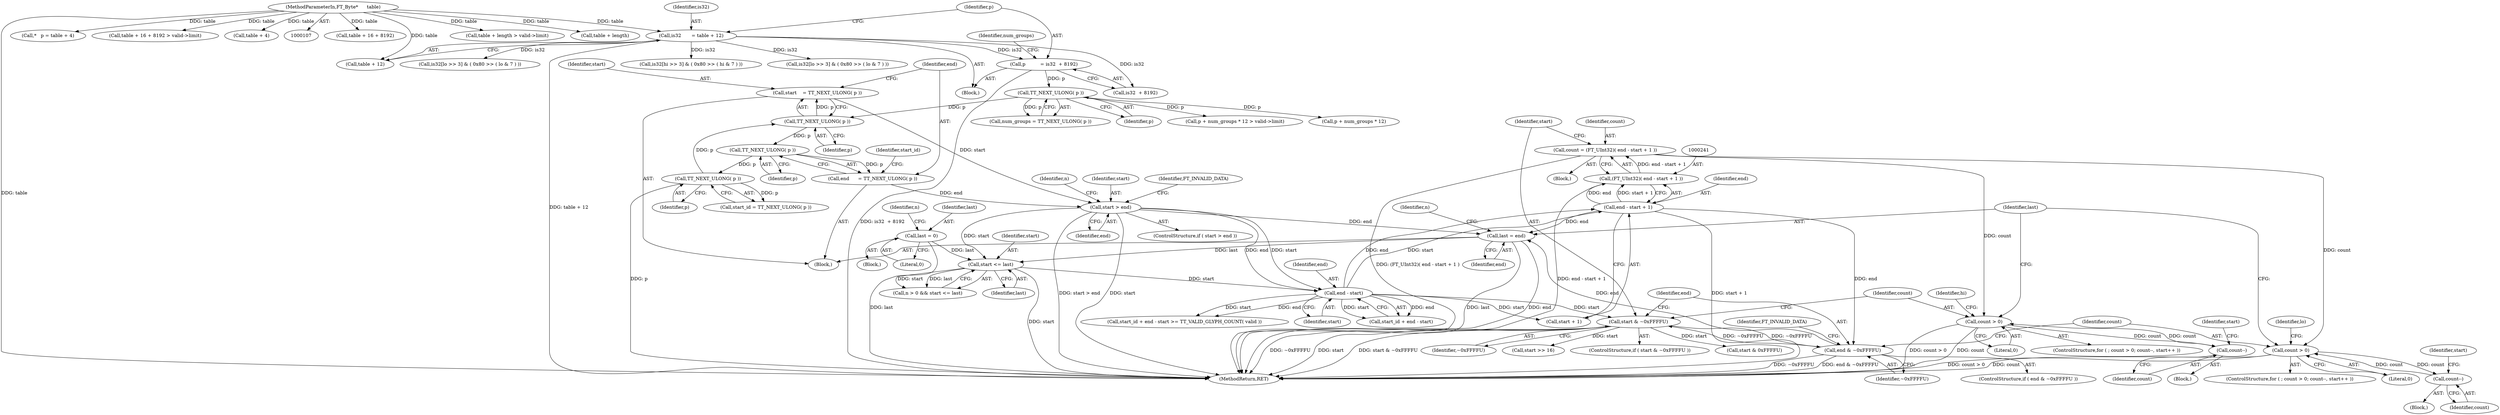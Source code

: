digraph "0_savannah_a18788b14db60ae3673f932249cd02d33a227c4e_1@integer" {
"1000238" [label="(Call,count = (FT_UInt32)( end - start + 1 ))"];
"1000240" [label="(Call,(FT_UInt32)( end - start + 1 ))"];
"1000242" [label="(Call,end - start + 1)"];
"1000232" [label="(Call,end - start)"];
"1000208" [label="(Call,start > end)"];
"1000195" [label="(Call,start    = TT_NEXT_ULONG( p ))"];
"1000197" [label="(Call,TT_NEXT_ULONG( p ))"];
"1000205" [label="(Call,TT_NEXT_ULONG( p ))"];
"1000201" [label="(Call,TT_NEXT_ULONG( p ))"];
"1000160" [label="(Call,TT_NEXT_ULONG( p ))"];
"1000153" [label="(Call,p          = is32  + 8192)"];
"1000148" [label="(Call,is32       = table + 12)"];
"1000108" [label="(MethodParameterIn,FT_Byte*      table)"];
"1000199" [label="(Call,end      = TT_NEXT_ULONG( p ))"];
"1000217" [label="(Call,start <= last)"];
"1000180" [label="(Call,last = 0)"];
"1000345" [label="(Call,last = end)"];
"1000309" [label="(Call,end & ~0xFFFFU)"];
"1000248" [label="(Call,start & ~0xFFFFU)"];
"1000253" [label="(Call,count > 0)"];
"1000257" [label="(Call,count--)"];
"1000314" [label="(Call,count > 0)"];
"1000318" [label="(Call,count--)"];
"1000192" [label="(Block,)"];
"1000317" [label="(Block,)"];
"1000309" [label="(Call,end & ~0xFFFFU)"];
"1000255" [label="(Literal,0)"];
"1000257" [label="(Call,count--)"];
"1000347" [label="(Identifier,end)"];
"1000346" [label="(Identifier,last)"];
"1000108" [label="(MethodParameterIn,FT_Byte*      table)"];
"1000110" [label="(Block,)"];
"1000213" [label="(Call,n > 0 && start <= last)"];
"1000208" [label="(Call,start > end)"];
"1000202" [label="(Identifier,p)"];
"1000239" [label="(Identifier,count)"];
"1000252" [label="(ControlStructure,for ( ; count > 0; count--, start++ ))"];
"1000247" [label="(ControlStructure,if ( start & ~0xFFFFU ))"];
"1000263" [label="(Identifier,hi)"];
"1000161" [label="(Identifier,p)"];
"1000217" [label="(Call,start <= last)"];
"1000148" [label="(Call,is32       = table + 12)"];
"1000258" [label="(Identifier,count)"];
"1000196" [label="(Identifier,start)"];
"1000249" [label="(Identifier,start)"];
"1000243" [label="(Identifier,end)"];
"1000158" [label="(Call,num_groups = TT_NEXT_ULONG( p ))"];
"1000313" [label="(ControlStructure,for ( ; count > 0; count--, start++ ))"];
"1000199" [label="(Call,end      = TT_NEXT_ULONG( p ))"];
"1000200" [label="(Identifier,end)"];
"1000122" [label="(Call,table + 16 + 8192)"];
"1000197" [label="(Call,TT_NEXT_ULONG( p ))"];
"1000240" [label="(Call,(FT_UInt32)( end - start + 1 ))"];
"1000312" [label="(Identifier,FT_INVALID_DATA)"];
"1000278" [label="(Call,is32[hi >> 3] & ( 0x80 >> ( hi & 7 ) ))"];
"1000137" [label="(Call,table + length > valid->limit)"];
"1000230" [label="(Call,start_id + end - start)"];
"1000206" [label="(Identifier,p)"];
"1000229" [label="(Call,start_id + end - start >= TT_VALID_GLYPH_COUNT( valid ))"];
"1000215" [label="(Identifier,n)"];
"1000315" [label="(Identifier,count)"];
"1000218" [label="(Identifier,start)"];
"1000210" [label="(Identifier,end)"];
"1000185" [label="(Identifier,n)"];
"1000160" [label="(Call,TT_NEXT_ULONG( p ))"];
"1000205" [label="(Call,TT_NEXT_ULONG( p ))"];
"1000332" [label="(Call,is32[lo >> 3] & ( 0x80 >> ( lo & 7 ) ))"];
"1000319" [label="(Identifier,count)"];
"1000182" [label="(Literal,0)"];
"1000219" [label="(Identifier,last)"];
"1000327" [label="(Call,start & 0xFFFFU)"];
"1000138" [label="(Call,table + length)"];
"1000318" [label="(Call,count--)"];
"1000149" [label="(Identifier,is32)"];
"1000155" [label="(Call,is32  + 8192)"];
"1000195" [label="(Call,start    = TT_NEXT_ULONG( p ))"];
"1000191" [label="(Identifier,n)"];
"1000316" [label="(Literal,0)"];
"1000233" [label="(Identifier,end)"];
"1000253" [label="(Call,count > 0)"];
"1000201" [label="(Call,TT_NEXT_ULONG( p ))"];
"1000250" [label="(Identifier,~0xFFFFU)"];
"1000159" [label="(Identifier,num_groups)"];
"1000308" [label="(ControlStructure,if ( end & ~0xFFFFU ))"];
"1000350" [label="(MethodReturn,RET)"];
"1000232" [label="(Call,end - start)"];
"1000154" [label="(Identifier,p)"];
"1000112" [label="(Call,*   p = table + 4)"];
"1000198" [label="(Identifier,p)"];
"1000209" [label="(Identifier,start)"];
"1000163" [label="(Call,p + num_groups * 12 > valid->limit)"];
"1000311" [label="(Identifier,~0xFFFFU)"];
"1000227" [label="(Block,)"];
"1000324" [label="(Identifier,lo)"];
"1000211" [label="(Identifier,FT_INVALID_DATA)"];
"1000256" [label="(Block,)"];
"1000234" [label="(Identifier,start)"];
"1000150" [label="(Call,table + 12)"];
"1000238" [label="(Call,count = (FT_UInt32)( end - start + 1 ))"];
"1000181" [label="(Identifier,last)"];
"1000314" [label="(Call,count > 0)"];
"1000310" [label="(Identifier,end)"];
"1000254" [label="(Identifier,count)"];
"1000242" [label="(Call,end - start + 1)"];
"1000121" [label="(Call,table + 16 + 8192 > valid->limit)"];
"1000153" [label="(Call,p          = is32  + 8192)"];
"1000114" [label="(Call,table + 4)"];
"1000244" [label="(Call,start + 1)"];
"1000173" [label="(Block,)"];
"1000164" [label="(Call,p + num_groups * 12)"];
"1000260" [label="(Identifier,start)"];
"1000345" [label="(Call,last = end)"];
"1000180" [label="(Call,last = 0)"];
"1000321" [label="(Identifier,start)"];
"1000248" [label="(Call,start & ~0xFFFFU)"];
"1000207" [label="(ControlStructure,if ( start > end ))"];
"1000203" [label="(Call,start_id = TT_NEXT_ULONG( p ))"];
"1000204" [label="(Identifier,start_id)"];
"1000293" [label="(Call,is32[lo >> 3] & ( 0x80 >> ( lo & 7 ) ))"];
"1000266" [label="(Call,start >> 16)"];
"1000238" -> "1000227"  [label="AST: "];
"1000238" -> "1000240"  [label="CFG: "];
"1000239" -> "1000238"  [label="AST: "];
"1000240" -> "1000238"  [label="AST: "];
"1000249" -> "1000238"  [label="CFG: "];
"1000238" -> "1000350"  [label="DDG: (FT_UInt32)( end - start + 1 )"];
"1000240" -> "1000238"  [label="DDG: end - start + 1"];
"1000238" -> "1000253"  [label="DDG: count"];
"1000238" -> "1000314"  [label="DDG: count"];
"1000240" -> "1000242"  [label="CFG: "];
"1000241" -> "1000240"  [label="AST: "];
"1000242" -> "1000240"  [label="AST: "];
"1000240" -> "1000350"  [label="DDG: end - start + 1"];
"1000242" -> "1000240"  [label="DDG: end"];
"1000242" -> "1000240"  [label="DDG: start + 1"];
"1000242" -> "1000244"  [label="CFG: "];
"1000243" -> "1000242"  [label="AST: "];
"1000244" -> "1000242"  [label="AST: "];
"1000242" -> "1000350"  [label="DDG: start + 1"];
"1000232" -> "1000242"  [label="DDG: end"];
"1000232" -> "1000242"  [label="DDG: start"];
"1000242" -> "1000309"  [label="DDG: end"];
"1000242" -> "1000345"  [label="DDG: end"];
"1000232" -> "1000230"  [label="AST: "];
"1000232" -> "1000234"  [label="CFG: "];
"1000233" -> "1000232"  [label="AST: "];
"1000234" -> "1000232"  [label="AST: "];
"1000230" -> "1000232"  [label="CFG: "];
"1000232" -> "1000229"  [label="DDG: end"];
"1000232" -> "1000229"  [label="DDG: start"];
"1000232" -> "1000230"  [label="DDG: end"];
"1000232" -> "1000230"  [label="DDG: start"];
"1000208" -> "1000232"  [label="DDG: end"];
"1000208" -> "1000232"  [label="DDG: start"];
"1000217" -> "1000232"  [label="DDG: start"];
"1000232" -> "1000244"  [label="DDG: start"];
"1000232" -> "1000248"  [label="DDG: start"];
"1000208" -> "1000207"  [label="AST: "];
"1000208" -> "1000210"  [label="CFG: "];
"1000209" -> "1000208"  [label="AST: "];
"1000210" -> "1000208"  [label="AST: "];
"1000211" -> "1000208"  [label="CFG: "];
"1000215" -> "1000208"  [label="CFG: "];
"1000208" -> "1000350"  [label="DDG: start"];
"1000208" -> "1000350"  [label="DDG: start > end"];
"1000195" -> "1000208"  [label="DDG: start"];
"1000199" -> "1000208"  [label="DDG: end"];
"1000208" -> "1000217"  [label="DDG: start"];
"1000208" -> "1000345"  [label="DDG: end"];
"1000195" -> "1000192"  [label="AST: "];
"1000195" -> "1000197"  [label="CFG: "];
"1000196" -> "1000195"  [label="AST: "];
"1000197" -> "1000195"  [label="AST: "];
"1000200" -> "1000195"  [label="CFG: "];
"1000197" -> "1000195"  [label="DDG: p"];
"1000197" -> "1000198"  [label="CFG: "];
"1000198" -> "1000197"  [label="AST: "];
"1000205" -> "1000197"  [label="DDG: p"];
"1000160" -> "1000197"  [label="DDG: p"];
"1000197" -> "1000201"  [label="DDG: p"];
"1000205" -> "1000203"  [label="AST: "];
"1000205" -> "1000206"  [label="CFG: "];
"1000206" -> "1000205"  [label="AST: "];
"1000203" -> "1000205"  [label="CFG: "];
"1000205" -> "1000350"  [label="DDG: p"];
"1000205" -> "1000203"  [label="DDG: p"];
"1000201" -> "1000205"  [label="DDG: p"];
"1000201" -> "1000199"  [label="AST: "];
"1000201" -> "1000202"  [label="CFG: "];
"1000202" -> "1000201"  [label="AST: "];
"1000199" -> "1000201"  [label="CFG: "];
"1000201" -> "1000199"  [label="DDG: p"];
"1000160" -> "1000158"  [label="AST: "];
"1000160" -> "1000161"  [label="CFG: "];
"1000161" -> "1000160"  [label="AST: "];
"1000158" -> "1000160"  [label="CFG: "];
"1000160" -> "1000158"  [label="DDG: p"];
"1000153" -> "1000160"  [label="DDG: p"];
"1000160" -> "1000163"  [label="DDG: p"];
"1000160" -> "1000164"  [label="DDG: p"];
"1000153" -> "1000110"  [label="AST: "];
"1000153" -> "1000155"  [label="CFG: "];
"1000154" -> "1000153"  [label="AST: "];
"1000155" -> "1000153"  [label="AST: "];
"1000159" -> "1000153"  [label="CFG: "];
"1000153" -> "1000350"  [label="DDG: is32  + 8192"];
"1000148" -> "1000153"  [label="DDG: is32"];
"1000148" -> "1000110"  [label="AST: "];
"1000148" -> "1000150"  [label="CFG: "];
"1000149" -> "1000148"  [label="AST: "];
"1000150" -> "1000148"  [label="AST: "];
"1000154" -> "1000148"  [label="CFG: "];
"1000148" -> "1000350"  [label="DDG: table + 12"];
"1000108" -> "1000148"  [label="DDG: table"];
"1000148" -> "1000155"  [label="DDG: is32"];
"1000148" -> "1000278"  [label="DDG: is32"];
"1000148" -> "1000293"  [label="DDG: is32"];
"1000148" -> "1000332"  [label="DDG: is32"];
"1000108" -> "1000107"  [label="AST: "];
"1000108" -> "1000350"  [label="DDG: table"];
"1000108" -> "1000112"  [label="DDG: table"];
"1000108" -> "1000114"  [label="DDG: table"];
"1000108" -> "1000121"  [label="DDG: table"];
"1000108" -> "1000122"  [label="DDG: table"];
"1000108" -> "1000137"  [label="DDG: table"];
"1000108" -> "1000138"  [label="DDG: table"];
"1000108" -> "1000150"  [label="DDG: table"];
"1000199" -> "1000192"  [label="AST: "];
"1000200" -> "1000199"  [label="AST: "];
"1000204" -> "1000199"  [label="CFG: "];
"1000217" -> "1000213"  [label="AST: "];
"1000217" -> "1000219"  [label="CFG: "];
"1000218" -> "1000217"  [label="AST: "];
"1000219" -> "1000217"  [label="AST: "];
"1000213" -> "1000217"  [label="CFG: "];
"1000217" -> "1000350"  [label="DDG: start"];
"1000217" -> "1000213"  [label="DDG: start"];
"1000217" -> "1000213"  [label="DDG: last"];
"1000180" -> "1000217"  [label="DDG: last"];
"1000345" -> "1000217"  [label="DDG: last"];
"1000180" -> "1000173"  [label="AST: "];
"1000180" -> "1000182"  [label="CFG: "];
"1000181" -> "1000180"  [label="AST: "];
"1000182" -> "1000180"  [label="AST: "];
"1000185" -> "1000180"  [label="CFG: "];
"1000180" -> "1000350"  [label="DDG: last"];
"1000345" -> "1000192"  [label="AST: "];
"1000345" -> "1000347"  [label="CFG: "];
"1000346" -> "1000345"  [label="AST: "];
"1000347" -> "1000345"  [label="AST: "];
"1000191" -> "1000345"  [label="CFG: "];
"1000345" -> "1000350"  [label="DDG: end"];
"1000345" -> "1000350"  [label="DDG: last"];
"1000309" -> "1000345"  [label="DDG: end"];
"1000309" -> "1000308"  [label="AST: "];
"1000309" -> "1000311"  [label="CFG: "];
"1000310" -> "1000309"  [label="AST: "];
"1000311" -> "1000309"  [label="AST: "];
"1000312" -> "1000309"  [label="CFG: "];
"1000315" -> "1000309"  [label="CFG: "];
"1000309" -> "1000350"  [label="DDG: end & ~0xFFFFU"];
"1000309" -> "1000350"  [label="DDG: ~0xFFFFU"];
"1000309" -> "1000248"  [label="DDG: ~0xFFFFU"];
"1000248" -> "1000309"  [label="DDG: ~0xFFFFU"];
"1000248" -> "1000247"  [label="AST: "];
"1000248" -> "1000250"  [label="CFG: "];
"1000249" -> "1000248"  [label="AST: "];
"1000250" -> "1000248"  [label="AST: "];
"1000254" -> "1000248"  [label="CFG: "];
"1000310" -> "1000248"  [label="CFG: "];
"1000248" -> "1000350"  [label="DDG: start & ~0xFFFFU"];
"1000248" -> "1000350"  [label="DDG: ~0xFFFFU"];
"1000248" -> "1000350"  [label="DDG: start"];
"1000248" -> "1000266"  [label="DDG: start"];
"1000248" -> "1000327"  [label="DDG: start"];
"1000253" -> "1000252"  [label="AST: "];
"1000253" -> "1000255"  [label="CFG: "];
"1000254" -> "1000253"  [label="AST: "];
"1000255" -> "1000253"  [label="AST: "];
"1000263" -> "1000253"  [label="CFG: "];
"1000346" -> "1000253"  [label="CFG: "];
"1000253" -> "1000350"  [label="DDG: count > 0"];
"1000253" -> "1000350"  [label="DDG: count"];
"1000257" -> "1000253"  [label="DDG: count"];
"1000253" -> "1000257"  [label="DDG: count"];
"1000257" -> "1000256"  [label="AST: "];
"1000257" -> "1000258"  [label="CFG: "];
"1000258" -> "1000257"  [label="AST: "];
"1000260" -> "1000257"  [label="CFG: "];
"1000314" -> "1000313"  [label="AST: "];
"1000314" -> "1000316"  [label="CFG: "];
"1000315" -> "1000314"  [label="AST: "];
"1000316" -> "1000314"  [label="AST: "];
"1000324" -> "1000314"  [label="CFG: "];
"1000346" -> "1000314"  [label="CFG: "];
"1000314" -> "1000350"  [label="DDG: count"];
"1000314" -> "1000350"  [label="DDG: count > 0"];
"1000318" -> "1000314"  [label="DDG: count"];
"1000314" -> "1000318"  [label="DDG: count"];
"1000318" -> "1000317"  [label="AST: "];
"1000318" -> "1000319"  [label="CFG: "];
"1000319" -> "1000318"  [label="AST: "];
"1000321" -> "1000318"  [label="CFG: "];
}
